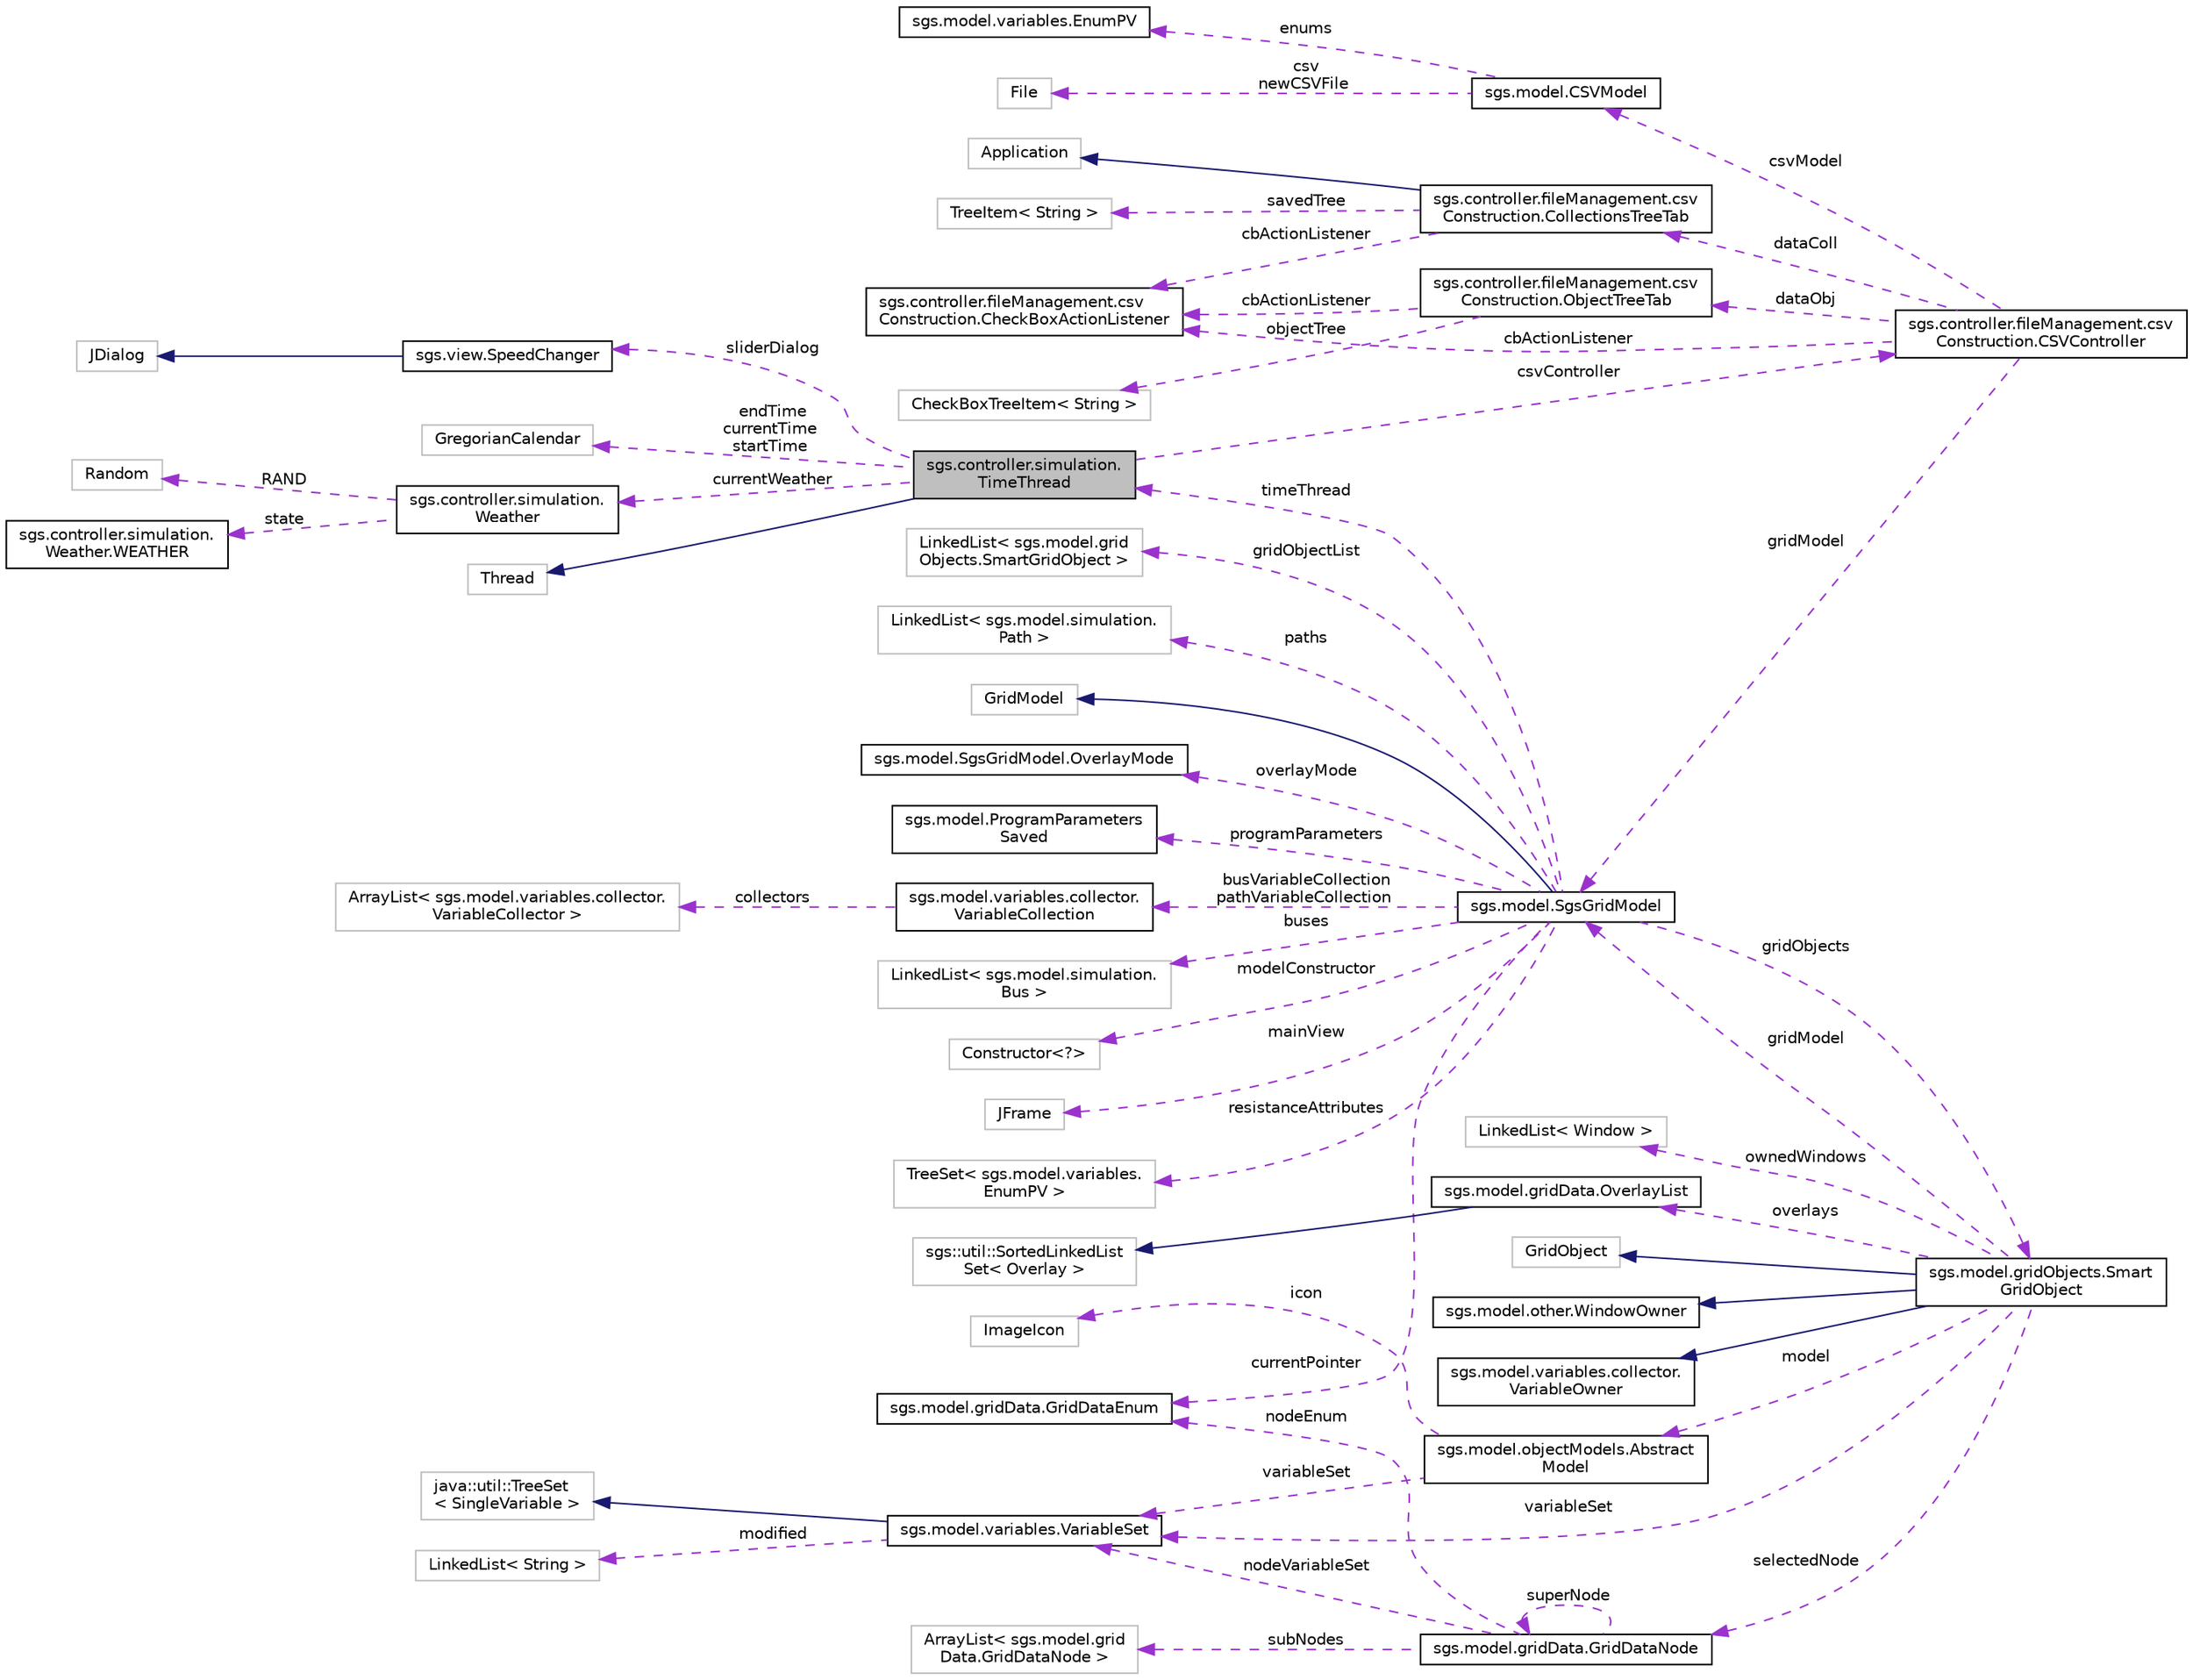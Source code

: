 digraph "sgs.controller.simulation.TimeThread"
{
  edge [fontname="Helvetica",fontsize="10",labelfontname="Helvetica",labelfontsize="10"];
  node [fontname="Helvetica",fontsize="10",shape=record];
  rankdir="LR";
  Node1 [label="sgs.controller.simulation.\lTimeThread",height=0.2,width=0.4,color="black", fillcolor="grey75", style="filled" fontcolor="black"];
  Node2 -> Node1 [dir="back",color="midnightblue",fontsize="10",style="solid",fontname="Helvetica"];
  Node2 [label="Thread",height=0.2,width=0.4,color="grey75", fillcolor="white", style="filled"];
  Node3 -> Node1 [dir="back",color="darkorchid3",fontsize="10",style="dashed",label=" csvController" ,fontname="Helvetica"];
  Node3 [label="sgs.controller.fileManagement.csv\lConstruction.CSVController",height=0.2,width=0.4,color="black", fillcolor="white", style="filled",URL="$classsgs_1_1controller_1_1file_management_1_1csv_construction_1_1_c_s_v_controller.html"];
  Node4 -> Node3 [dir="back",color="darkorchid3",fontsize="10",style="dashed",label=" dataColl" ,fontname="Helvetica"];
  Node4 [label="sgs.controller.fileManagement.csv\lConstruction.CollectionsTreeTab",height=0.2,width=0.4,color="black", fillcolor="white", style="filled",URL="$classsgs_1_1controller_1_1file_management_1_1csv_construction_1_1_collections_tree_tab.html"];
  Node5 -> Node4 [dir="back",color="midnightblue",fontsize="10",style="solid",fontname="Helvetica"];
  Node5 [label="Application",height=0.2,width=0.4,color="grey75", fillcolor="white", style="filled"];
  Node6 -> Node4 [dir="back",color="darkorchid3",fontsize="10",style="dashed",label=" savedTree" ,fontname="Helvetica"];
  Node6 [label="TreeItem\< String \>",height=0.2,width=0.4,color="grey75", fillcolor="white", style="filled"];
  Node7 -> Node4 [dir="back",color="darkorchid3",fontsize="10",style="dashed",label=" cbActionListener" ,fontname="Helvetica"];
  Node7 [label="sgs.controller.fileManagement.csv\lConstruction.CheckBoxActionListener",height=0.2,width=0.4,color="black", fillcolor="white", style="filled",URL="$classsgs_1_1controller_1_1file_management_1_1csv_construction_1_1_check_box_action_listener.html"];
  Node8 -> Node3 [dir="back",color="darkorchid3",fontsize="10",style="dashed",label=" gridModel" ,fontname="Helvetica"];
  Node8 [label="sgs.model.SgsGridModel",height=0.2,width=0.4,color="black", fillcolor="white", style="filled",URL="$classsgs_1_1model_1_1_sgs_grid_model.html"];
  Node9 -> Node8 [dir="back",color="midnightblue",fontsize="10",style="solid",fontname="Helvetica"];
  Node9 [label="GridModel",height=0.2,width=0.4,color="grey75", fillcolor="white", style="filled"];
  Node10 -> Node8 [dir="back",color="darkorchid3",fontsize="10",style="dashed",label=" overlayMode" ,fontname="Helvetica"];
  Node10 [label="sgs.model.SgsGridModel.OverlayMode",height=0.2,width=0.4,color="black", fillcolor="white", style="filled",URL="$enumsgs_1_1model_1_1_sgs_grid_model_1_1_overlay_mode.html"];
  Node11 -> Node8 [dir="back",color="darkorchid3",fontsize="10",style="dashed",label=" programParameters" ,fontname="Helvetica"];
  Node11 [label="sgs.model.ProgramParameters\lSaved",height=0.2,width=0.4,color="black", fillcolor="white", style="filled",URL="$classsgs_1_1model_1_1_program_parameters_saved.html"];
  Node12 -> Node8 [dir="back",color="darkorchid3",fontsize="10",style="dashed",label=" currentPointer" ,fontname="Helvetica"];
  Node12 [label="sgs.model.gridData.GridDataEnum",height=0.2,width=0.4,color="black", fillcolor="white", style="filled",URL="$enumsgs_1_1model_1_1grid_data_1_1_grid_data_enum.html"];
  Node13 -> Node8 [dir="back",color="darkorchid3",fontsize="10",style="dashed",label=" gridObjects" ,fontname="Helvetica"];
  Node13 [label="sgs.model.gridObjects.Smart\lGridObject",height=0.2,width=0.4,color="black", fillcolor="white", style="filled",URL="$classsgs_1_1model_1_1grid_objects_1_1_smart_grid_object.html"];
  Node14 -> Node13 [dir="back",color="midnightblue",fontsize="10",style="solid",fontname="Helvetica"];
  Node14 [label="GridObject",height=0.2,width=0.4,color="grey75", fillcolor="white", style="filled"];
  Node15 -> Node13 [dir="back",color="midnightblue",fontsize="10",style="solid",fontname="Helvetica"];
  Node15 [label="sgs.model.other.WindowOwner",height=0.2,width=0.4,color="black", fillcolor="white", style="filled",URL="$interfacesgs_1_1model_1_1other_1_1_window_owner.html"];
  Node16 -> Node13 [dir="back",color="midnightblue",fontsize="10",style="solid",fontname="Helvetica"];
  Node16 [label="sgs.model.variables.collector.\lVariableOwner",height=0.2,width=0.4,color="black", fillcolor="white", style="filled",URL="$interfacesgs_1_1model_1_1variables_1_1collector_1_1_variable_owner.html"];
  Node17 -> Node13 [dir="back",color="darkorchid3",fontsize="10",style="dashed",label=" overlays" ,fontname="Helvetica"];
  Node17 [label="sgs.model.gridData.OverlayList",height=0.2,width=0.4,color="black", fillcolor="white", style="filled",URL="$classsgs_1_1model_1_1grid_data_1_1_overlay_list.html"];
  Node18 -> Node17 [dir="back",color="midnightblue",fontsize="10",style="solid",fontname="Helvetica"];
  Node18 [label="sgs::util::SortedLinkedList\lSet\< Overlay \>",height=0.2,width=0.4,color="grey75", fillcolor="white", style="filled"];
  Node19 -> Node13 [dir="back",color="darkorchid3",fontsize="10",style="dashed",label=" model" ,fontname="Helvetica"];
  Node19 [label="sgs.model.objectModels.Abstract\lModel",height=0.2,width=0.4,color="black", fillcolor="white", style="filled",URL="$classsgs_1_1model_1_1object_models_1_1_abstract_model.html"];
  Node20 -> Node19 [dir="back",color="darkorchid3",fontsize="10",style="dashed",label=" icon" ,fontname="Helvetica"];
  Node20 [label="ImageIcon",height=0.2,width=0.4,color="grey75", fillcolor="white", style="filled"];
  Node21 -> Node19 [dir="back",color="darkorchid3",fontsize="10",style="dashed",label=" variableSet" ,fontname="Helvetica"];
  Node21 [label="sgs.model.variables.VariableSet",height=0.2,width=0.4,color="black", fillcolor="white", style="filled",URL="$classsgs_1_1model_1_1variables_1_1_variable_set.html"];
  Node22 -> Node21 [dir="back",color="midnightblue",fontsize="10",style="solid",fontname="Helvetica"];
  Node22 [label="java::util::TreeSet\l\< SingleVariable \>",height=0.2,width=0.4,color="grey75", fillcolor="white", style="filled"];
  Node23 -> Node21 [dir="back",color="darkorchid3",fontsize="10",style="dashed",label=" modified" ,fontname="Helvetica"];
  Node23 [label="LinkedList\< String \>",height=0.2,width=0.4,color="grey75", fillcolor="white", style="filled"];
  Node24 -> Node13 [dir="back",color="darkorchid3",fontsize="10",style="dashed",label=" selectedNode" ,fontname="Helvetica"];
  Node24 [label="sgs.model.gridData.GridDataNode",height=0.2,width=0.4,color="black", fillcolor="white", style="filled",URL="$classsgs_1_1model_1_1grid_data_1_1_grid_data_node.html"];
  Node12 -> Node24 [dir="back",color="darkorchid3",fontsize="10",style="dashed",label=" nodeEnum" ,fontname="Helvetica"];
  Node24 -> Node24 [dir="back",color="darkorchid3",fontsize="10",style="dashed",label=" superNode" ,fontname="Helvetica"];
  Node25 -> Node24 [dir="back",color="darkorchid3",fontsize="10",style="dashed",label=" subNodes" ,fontname="Helvetica"];
  Node25 [label="ArrayList\< sgs.model.grid\lData.GridDataNode \>",height=0.2,width=0.4,color="grey75", fillcolor="white", style="filled"];
  Node21 -> Node24 [dir="back",color="darkorchid3",fontsize="10",style="dashed",label=" nodeVariableSet" ,fontname="Helvetica"];
  Node8 -> Node13 [dir="back",color="darkorchid3",fontsize="10",style="dashed",label=" gridModel" ,fontname="Helvetica"];
  Node26 -> Node13 [dir="back",color="darkorchid3",fontsize="10",style="dashed",label=" ownedWindows" ,fontname="Helvetica"];
  Node26 [label="LinkedList\< Window \>",height=0.2,width=0.4,color="grey75", fillcolor="white", style="filled"];
  Node21 -> Node13 [dir="back",color="darkorchid3",fontsize="10",style="dashed",label=" variableSet" ,fontname="Helvetica"];
  Node27 -> Node8 [dir="back",color="darkorchid3",fontsize="10",style="dashed",label=" busVariableCollection\npathVariableCollection" ,fontname="Helvetica"];
  Node27 [label="sgs.model.variables.collector.\lVariableCollection",height=0.2,width=0.4,color="black", fillcolor="white", style="filled",URL="$classsgs_1_1model_1_1variables_1_1collector_1_1_variable_collection.html"];
  Node28 -> Node27 [dir="back",color="darkorchid3",fontsize="10",style="dashed",label=" collectors" ,fontname="Helvetica"];
  Node28 [label="ArrayList\< sgs.model.variables.collector.\lVariableCollector \>",height=0.2,width=0.4,color="grey75", fillcolor="white", style="filled"];
  Node29 -> Node8 [dir="back",color="darkorchid3",fontsize="10",style="dashed",label=" buses" ,fontname="Helvetica"];
  Node29 [label="LinkedList\< sgs.model.simulation.\lBus \>",height=0.2,width=0.4,color="grey75", fillcolor="white", style="filled"];
  Node30 -> Node8 [dir="back",color="darkorchid3",fontsize="10",style="dashed",label=" modelConstructor" ,fontname="Helvetica"];
  Node30 [label="Constructor\<?\>",height=0.2,width=0.4,color="grey75", fillcolor="white", style="filled"];
  Node31 -> Node8 [dir="back",color="darkorchid3",fontsize="10",style="dashed",label=" mainView" ,fontname="Helvetica"];
  Node31 [label="JFrame",height=0.2,width=0.4,color="grey75", fillcolor="white", style="filled"];
  Node32 -> Node8 [dir="back",color="darkorchid3",fontsize="10",style="dashed",label=" resistanceAttributes" ,fontname="Helvetica"];
  Node32 [label="TreeSet\< sgs.model.variables.\lEnumPV \>",height=0.2,width=0.4,color="grey75", fillcolor="white", style="filled"];
  Node1 -> Node8 [dir="back",color="darkorchid3",fontsize="10",style="dashed",label=" timeThread" ,fontname="Helvetica"];
  Node33 -> Node8 [dir="back",color="darkorchid3",fontsize="10",style="dashed",label=" gridObjectList" ,fontname="Helvetica"];
  Node33 [label="LinkedList\< sgs.model.grid\lObjects.SmartGridObject \>",height=0.2,width=0.4,color="grey75", fillcolor="white", style="filled"];
  Node34 -> Node8 [dir="back",color="darkorchid3",fontsize="10",style="dashed",label=" paths" ,fontname="Helvetica"];
  Node34 [label="LinkedList\< sgs.model.simulation.\lPath \>",height=0.2,width=0.4,color="grey75", fillcolor="white", style="filled"];
  Node35 -> Node3 [dir="back",color="darkorchid3",fontsize="10",style="dashed",label=" dataObj" ,fontname="Helvetica"];
  Node35 [label="sgs.controller.fileManagement.csv\lConstruction.ObjectTreeTab",height=0.2,width=0.4,color="black", fillcolor="white", style="filled",URL="$classsgs_1_1controller_1_1file_management_1_1csv_construction_1_1_object_tree_tab.html"];
  Node36 -> Node35 [dir="back",color="darkorchid3",fontsize="10",style="dashed",label=" objectTree" ,fontname="Helvetica"];
  Node36 [label="CheckBoxTreeItem\< String \>",height=0.2,width=0.4,color="grey75", fillcolor="white", style="filled"];
  Node7 -> Node35 [dir="back",color="darkorchid3",fontsize="10",style="dashed",label=" cbActionListener" ,fontname="Helvetica"];
  Node37 -> Node3 [dir="back",color="darkorchid3",fontsize="10",style="dashed",label=" csvModel" ,fontname="Helvetica"];
  Node37 [label="sgs.model.CSVModel",height=0.2,width=0.4,color="black", fillcolor="white", style="filled",URL="$classsgs_1_1model_1_1_c_s_v_model.html"];
  Node38 -> Node37 [dir="back",color="darkorchid3",fontsize="10",style="dashed",label=" enums" ,fontname="Helvetica"];
  Node38 [label="sgs.model.variables.EnumPV",height=0.2,width=0.4,color="black", fillcolor="white", style="filled",URL="$enumsgs_1_1model_1_1variables_1_1_enum_p_v.html"];
  Node39 -> Node37 [dir="back",color="darkorchid3",fontsize="10",style="dashed",label=" csv\nnewCSVFile" ,fontname="Helvetica"];
  Node39 [label="File",height=0.2,width=0.4,color="grey75", fillcolor="white", style="filled"];
  Node7 -> Node3 [dir="back",color="darkorchid3",fontsize="10",style="dashed",label=" cbActionListener" ,fontname="Helvetica"];
  Node40 -> Node1 [dir="back",color="darkorchid3",fontsize="10",style="dashed",label=" sliderDialog" ,fontname="Helvetica"];
  Node40 [label="sgs.view.SpeedChanger",height=0.2,width=0.4,color="black", fillcolor="white", style="filled",URL="$classsgs_1_1view_1_1_speed_changer.html"];
  Node41 -> Node40 [dir="back",color="midnightblue",fontsize="10",style="solid",fontname="Helvetica"];
  Node41 [label="JDialog",height=0.2,width=0.4,color="grey75", fillcolor="white", style="filled"];
  Node42 -> Node1 [dir="back",color="darkorchid3",fontsize="10",style="dashed",label=" endTime\ncurrentTime\nstartTime" ,fontname="Helvetica"];
  Node42 [label="GregorianCalendar",height=0.2,width=0.4,color="grey75", fillcolor="white", style="filled"];
  Node43 -> Node1 [dir="back",color="darkorchid3",fontsize="10",style="dashed",label=" currentWeather" ,fontname="Helvetica"];
  Node43 [label="sgs.controller.simulation.\lWeather",height=0.2,width=0.4,color="black", fillcolor="white", style="filled",URL="$classsgs_1_1controller_1_1simulation_1_1_weather.html"];
  Node44 -> Node43 [dir="back",color="darkorchid3",fontsize="10",style="dashed",label=" state" ,fontname="Helvetica"];
  Node44 [label="sgs.controller.simulation.\lWeather.WEATHER",height=0.2,width=0.4,color="black", fillcolor="white", style="filled",URL="$enumsgs_1_1controller_1_1simulation_1_1_weather_1_1_w_e_a_t_h_e_r.html"];
  Node45 -> Node43 [dir="back",color="darkorchid3",fontsize="10",style="dashed",label=" RAND" ,fontname="Helvetica"];
  Node45 [label="Random",height=0.2,width=0.4,color="grey75", fillcolor="white", style="filled"];
}
